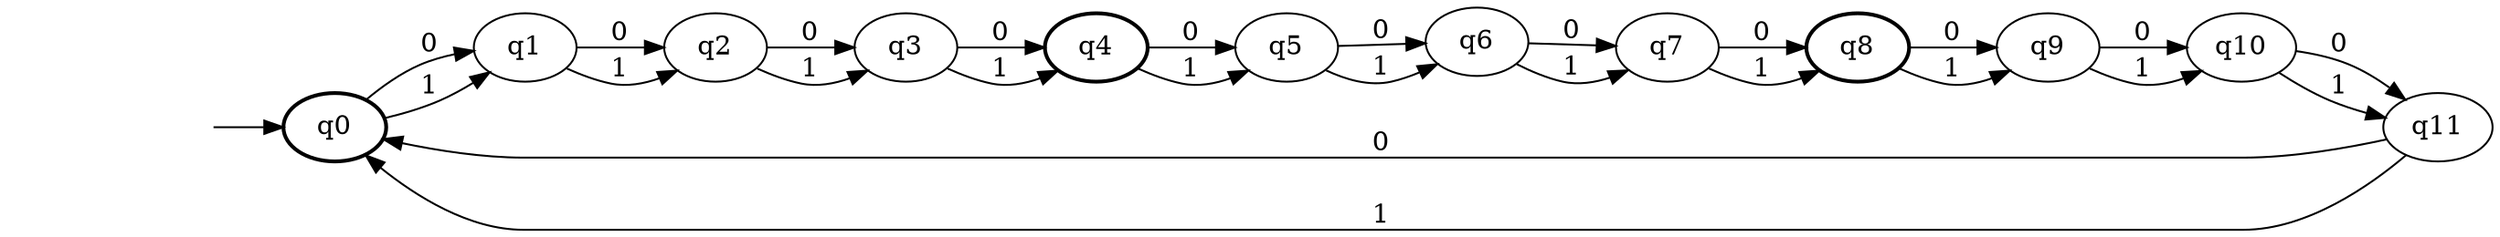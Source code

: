 digraph af1  { rankdir=LR;
	_invisible [style="invis"];
	q0 [penwidth="2"];
	q1;
	q2;
	q3;
	q4 [penwidth="2"];
	q5;
	q6;
	q7;
	q8 [penwidth="2"];
	q9;
	q10;
	q11;
	_invisible -> q0 ;
	q0 -> q1 [label="0"];
	q0 -> q1 [label="1"];
	q1 -> q2 [label="0"];
	q1 -> q2 [label="1"];
	q2 -> q3 [label="0"];
	q2 -> q3 [label="1"];
	q3 -> q4 [label="0"];
	q3 -> q4 [label="1"];
	q4 -> q5 [label="0"];
	q4 -> q5 [label="1"];
	q5 -> q6 [label="0"];
	q5 -> q6 [label="1"];
	q6 -> q7 [label="0"];
	q6 -> q7 [label="1"];
	q7 -> q8 [label="0"];
	q7 -> q8 [label="1"];
	q8 -> q9 [label="0"];
	q8 -> q9 [label="1"];
	q9 -> q10 [label="0"];
	q9 -> q10 [label="1"];
	q10 -> q11 [label="0"];
	q10 -> q11 [label="1"];
	q11 -> q0 [label="0"];
	q11 -> q0 [label="1"];
}